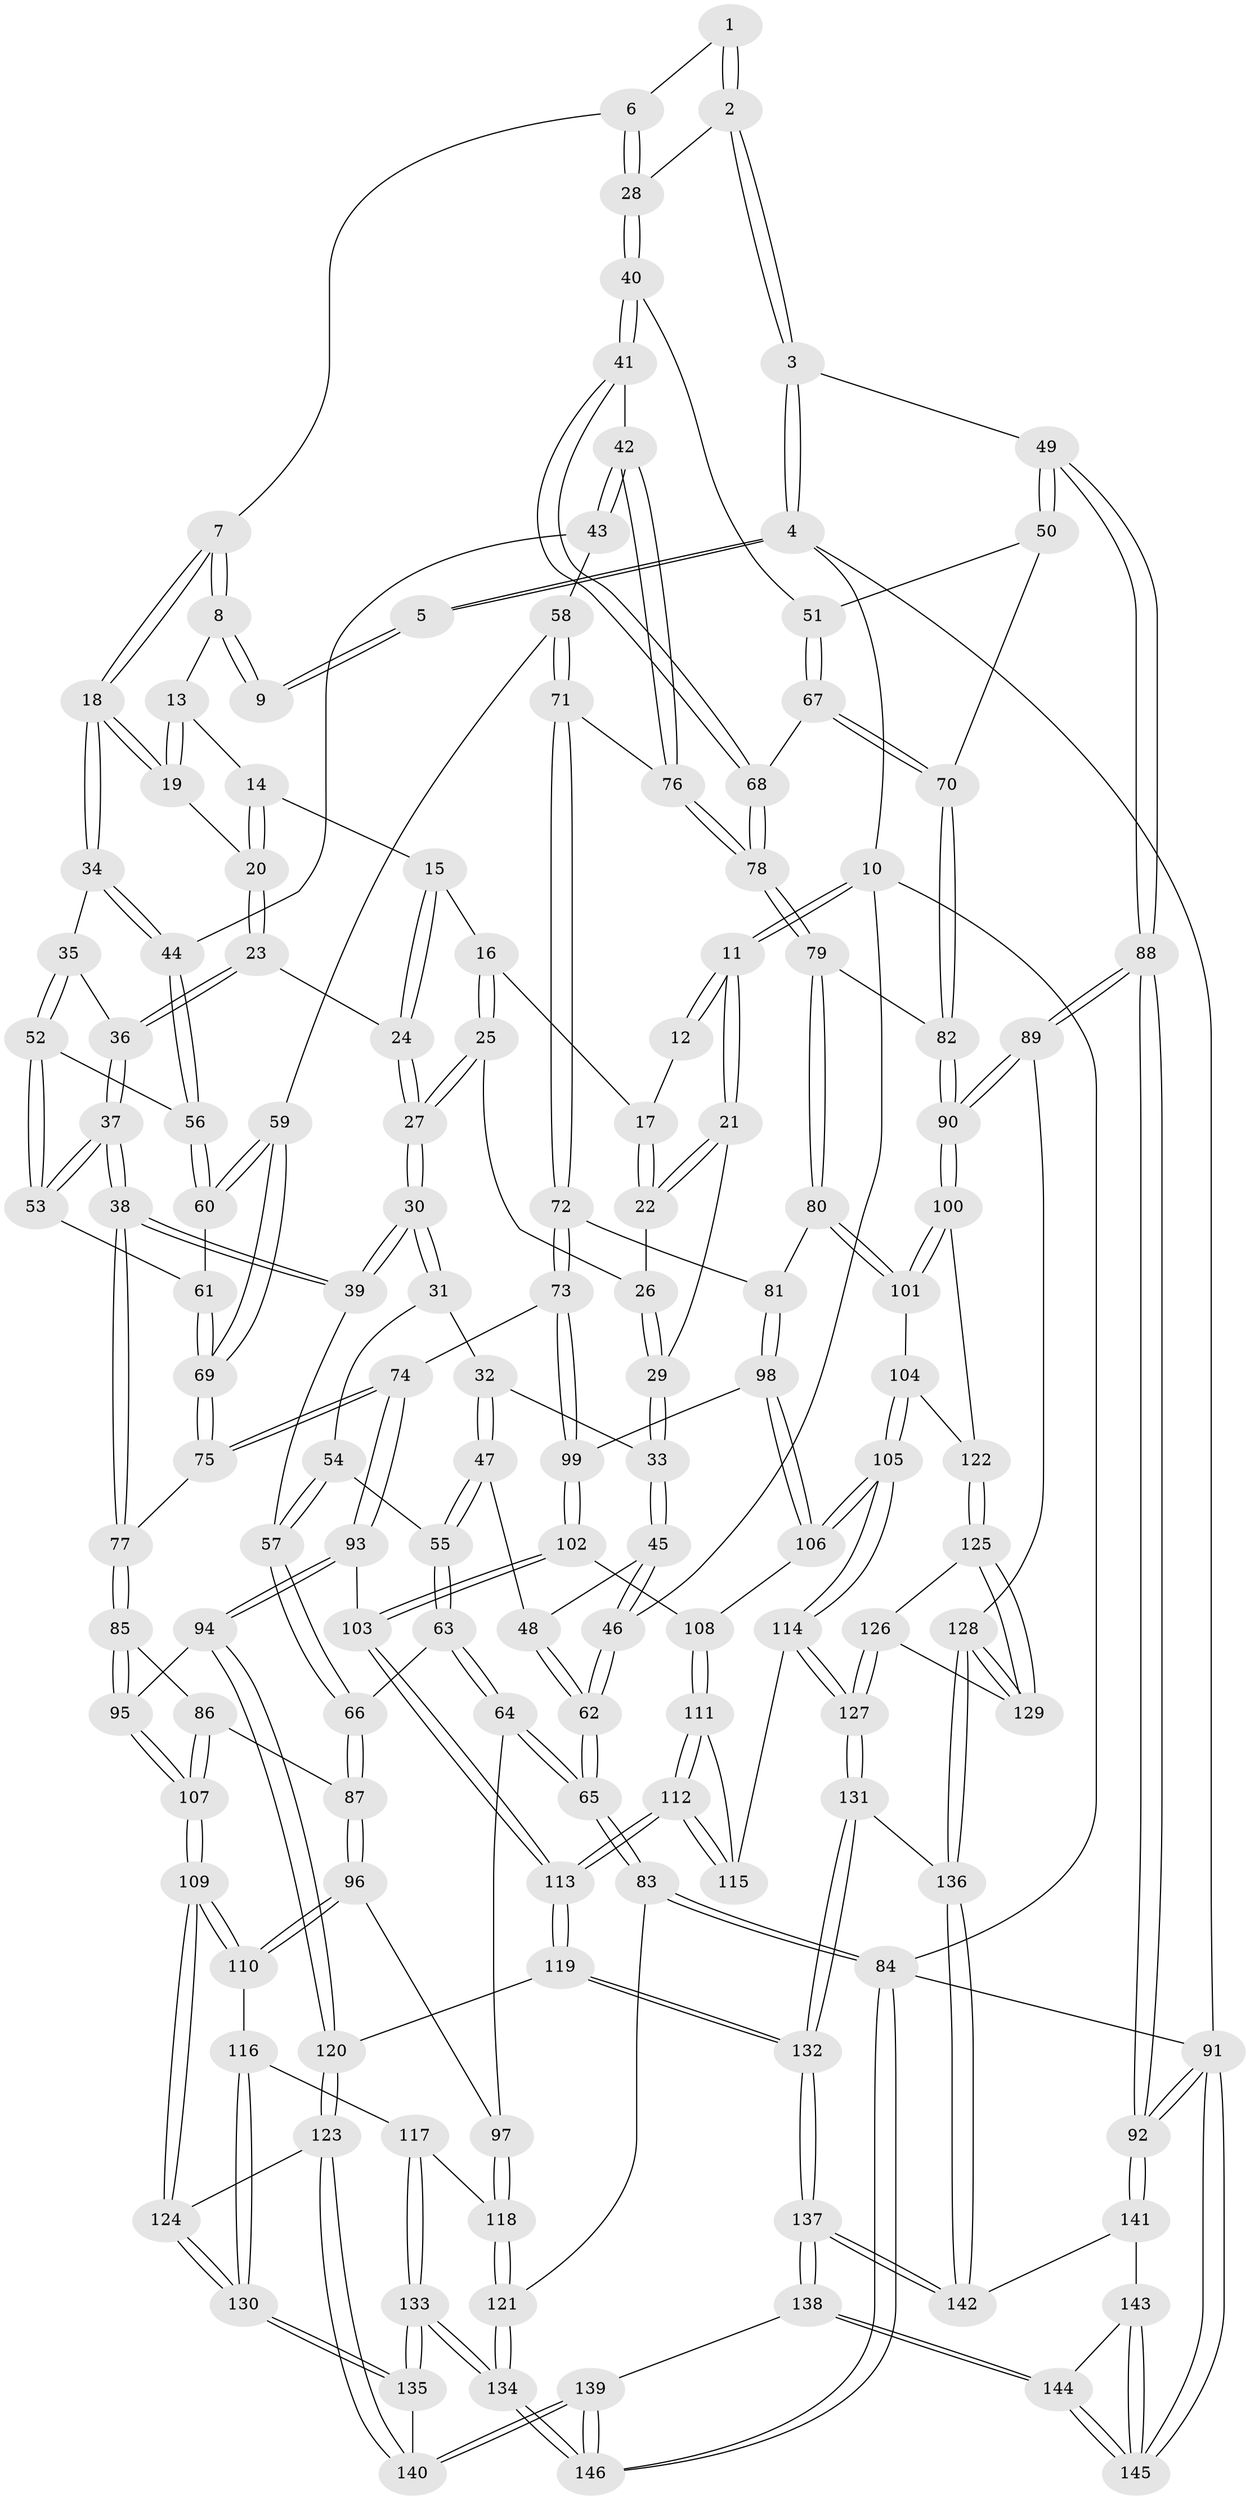 // coarse degree distribution, {4: 0.5068493150684932, 2: 0.0410958904109589, 6: 0.0136986301369863, 3: 0.3972602739726027, 5: 0.0410958904109589}
// Generated by graph-tools (version 1.1) at 2025/38/03/04/25 23:38:37]
// undirected, 146 vertices, 362 edges
graph export_dot {
  node [color=gray90,style=filled];
  1 [pos="+0.7362883687402122+0"];
  2 [pos="+0.8770631116838321+0.12393543151424372"];
  3 [pos="+1+0"];
  4 [pos="+1+0"];
  5 [pos="+0.709743792240712+0"];
  6 [pos="+0.6871430910088832+0.13035675183296597"];
  7 [pos="+0.5750934041204652+0.14688666266164055"];
  8 [pos="+0.45524119202671015+0"];
  9 [pos="+0.45055382379274994+0"];
  10 [pos="+0+0"];
  11 [pos="+0+0"];
  12 [pos="+0.2798918010945319+0"];
  13 [pos="+0.4494866619602215+0"];
  14 [pos="+0.3816641971524517+0.029583680087598197"];
  15 [pos="+0.31826855125133363+0.11586708374976537"];
  16 [pos="+0.2601339489687024+0.11887564947840641"];
  17 [pos="+0.25475701119730654+0.11268719576844644"];
  18 [pos="+0.5470135502597077+0.21462460584447512"];
  19 [pos="+0.4179455284386743+0.19619890800944018"];
  20 [pos="+0.40368890474822666+0.19639743365577592"];
  21 [pos="+0+0"];
  22 [pos="+0.09679536916010574+0.05735103614954452"];
  23 [pos="+0.3639118599889228+0.2084788300908797"];
  24 [pos="+0.35770579619563864+0.20624293027075075"];
  25 [pos="+0.2343215095202552+0.18932097034649142"];
  26 [pos="+0.23037439443926125+0.1895483116468589"];
  27 [pos="+0.27458332305697286+0.23203205538342464"];
  28 [pos="+0.814131903799024+0.19370878707624983"];
  29 [pos="+0.12516480115785417+0.2324437650988846"];
  30 [pos="+0.2553874447602297+0.30471100931569467"];
  31 [pos="+0.18191268306675965+0.29179344648096206"];
  32 [pos="+0.13333426632758322+0.2501170990935896"];
  33 [pos="+0.12524187251377575+0.23969896762591134"];
  34 [pos="+0.54766283668492+0.2199918322825862"];
  35 [pos="+0.45645509810000406+0.2926127662554328"];
  36 [pos="+0.3704336279346726+0.2738434785018459"];
  37 [pos="+0.3275858323662987+0.4157453329920077"];
  38 [pos="+0.32595000379580785+0.41737562514944887"];
  39 [pos="+0.314175400550359+0.41364545852866813"];
  40 [pos="+0.8163788751946658+0.2778740174454052"];
  41 [pos="+0.7939712483360805+0.3231447363085679"];
  42 [pos="+0.7425207589204867+0.34467877944439024"];
  43 [pos="+0.5704467871844316+0.2578926589304213"];
  44 [pos="+0.5629649903794379+0.25096504195802405"];
  45 [pos="+0.06683028039602015+0.29208403823227175"];
  46 [pos="+0+0"];
  47 [pos="+0.1206632969080707+0.3576969374836164"];
  48 [pos="+0.03804793402628169+0.3285783939309439"];
  49 [pos="+1+0.2235616377214065"];
  50 [pos="+1+0.2888018789239161"];
  51 [pos="+0.9821934995130648+0.29457058795593205"];
  52 [pos="+0.42679469101813977+0.343968411783731"];
  53 [pos="+0.40592977564785676+0.3764151494606126"];
  54 [pos="+0.16293203167536285+0.3459468234410137"];
  55 [pos="+0.1296674320857134+0.36663652311919837"];
  56 [pos="+0.5235109690968148+0.3362821070212461"];
  57 [pos="+0.2651129026743601+0.42664344044337793"];
  58 [pos="+0.5917532240661417+0.40417897472710923"];
  59 [pos="+0.5889411404045625+0.4051480723335072"];
  60 [pos="+0.5083430455324585+0.37340906318363803"];
  61 [pos="+0.4997505173705378+0.38317587807573295"];
  62 [pos="+0+0.4520964289027126"];
  63 [pos="+0.1327592529989777+0.48380631049963896"];
  64 [pos="+0+0.5309397824551615"];
  65 [pos="+0+0.5369607000430355"];
  66 [pos="+0.1392882451135392+0.4846120742448284"];
  67 [pos="+0.8914342391025268+0.4435089266015167"];
  68 [pos="+0.8405068922058401+0.3864219115529996"];
  69 [pos="+0.516957919931941+0.4621802420757934"];
  70 [pos="+0.9047795149238852+0.463123130358393"];
  71 [pos="+0.6552922297965567+0.4337507188965194"];
  72 [pos="+0.6309566032851119+0.5431548022767552"];
  73 [pos="+0.6299024285810086+0.5435681900383812"];
  74 [pos="+0.5508020542282553+0.5529181668046078"];
  75 [pos="+0.5073369331309415+0.49787025673867596"];
  76 [pos="+0.7245943748976865+0.3747960427647124"];
  77 [pos="+0.35226618799335274+0.4700309304192838"];
  78 [pos="+0.7609275241007175+0.515698106018751"];
  79 [pos="+0.7642313865858967+0.5513023876689047"];
  80 [pos="+0.7390928401371644+0.5716760671815937"];
  81 [pos="+0.6717875210946272+0.5577721524582228"];
  82 [pos="+0.9225902446523249+0.5220942002760358"];
  83 [pos="+0+0.6724840557006423"];
  84 [pos="+0+1"];
  85 [pos="+0.3495319403078594+0.4922826081997344"];
  86 [pos="+0.2620623222132739+0.603490687909673"];
  87 [pos="+0.2225269892544303+0.6120704123934797"];
  88 [pos="+1+0.6342242484897176"];
  89 [pos="+1+0.6301926658852516"];
  90 [pos="+1+0.6159939614619295"];
  91 [pos="+1+1"];
  92 [pos="+1+0.9457279597335283"];
  93 [pos="+0.514942645468203+0.6174531679505587"];
  94 [pos="+0.44356598001777603+0.6601754692937629"];
  95 [pos="+0.4231266062776352+0.6568229131116146"];
  96 [pos="+0.20475745294612532+0.6421180802534971"];
  97 [pos="+0.17823447808083862+0.6599370077300702"];
  98 [pos="+0.6691475910345203+0.6650732739220069"];
  99 [pos="+0.6301953053887582+0.6311766635074677"];
  100 [pos="+0.901356631719501+0.6669024343923606"];
  101 [pos="+0.7453344414928115+0.5977188571290661"];
  102 [pos="+0.6202102314596248+0.6788039715994588"];
  103 [pos="+0.5781275242265076+0.6878466616526742"];
  104 [pos="+0.7458975459970957+0.6833244727640817"];
  105 [pos="+0.7268595996192588+0.7077636532008886"];
  106 [pos="+0.6738426870988122+0.6823823291101924"];
  107 [pos="+0.3585503812091639+0.6890579720883696"];
  108 [pos="+0.6310598165006417+0.6843487449688743"];
  109 [pos="+0.34482749750296654+0.712237927257454"];
  110 [pos="+0.2669509057950389+0.7211018007191081"];
  111 [pos="+0.6349309820949879+0.7148492673624938"];
  112 [pos="+0.5982949011101102+0.7731180106180507"];
  113 [pos="+0.5694520548976276+0.7936940858902332"];
  114 [pos="+0.7224772437312676+0.7332818103967276"];
  115 [pos="+0.6820879892288917+0.7385988267203597"];
  116 [pos="+0.24491884047201273+0.7501360572063827"];
  117 [pos="+0.16330864470693857+0.7521076437729397"];
  118 [pos="+0.1463703866462617+0.7310572714308257"];
  119 [pos="+0.5691150757178625+0.7943478769185334"];
  120 [pos="+0.5024809381079159+0.8082556342801384"];
  121 [pos="+0+0.7436685307362884"];
  122 [pos="+0.8530641495923843+0.6977910659726336"];
  123 [pos="+0.47703392267733447+0.8397445732498172"];
  124 [pos="+0.3485520138435944+0.7894209690839189"];
  125 [pos="+0.8485560058210377+0.7142981757946493"];
  126 [pos="+0.7633674876441361+0.7944728467306749"];
  127 [pos="+0.7397039896909308+0.7976355043263517"];
  128 [pos="+0.8989563523469712+0.8455999607677595"];
  129 [pos="+0.8567960161420642+0.8094663591708287"];
  130 [pos="+0.28145704875267463+0.8548010302764312"];
  131 [pos="+0.7185451490674954+0.8443143193571653"];
  132 [pos="+0.6931839921636122+0.890150447860582"];
  133 [pos="+0.20205987653378132+0.99758269728632"];
  134 [pos="+0.20093812258766452+0.9993962410440935"];
  135 [pos="+0.22365335266960634+0.9770098678402694"];
  136 [pos="+0.8988558942233892+0.8539039175580907"];
  137 [pos="+0.717901649907067+1"];
  138 [pos="+0.6952562436239641+1"];
  139 [pos="+0.6593433532867108+1"];
  140 [pos="+0.46790263492652445+0.8968253097387658"];
  141 [pos="+0.9715234748522082+0.907871499261159"];
  142 [pos="+0.9000617619723422+0.870773832682236"];
  143 [pos="+0.9611354103373002+0.9384713518592853"];
  144 [pos="+0.7538311646885372+1"];
  145 [pos="+1+1"];
  146 [pos="+0.13837526568335395+1"];
  1 -- 2;
  1 -- 2;
  1 -- 6;
  2 -- 3;
  2 -- 3;
  2 -- 28;
  3 -- 4;
  3 -- 4;
  3 -- 49;
  4 -- 5;
  4 -- 5;
  4 -- 10;
  4 -- 91;
  5 -- 9;
  5 -- 9;
  6 -- 7;
  6 -- 28;
  6 -- 28;
  7 -- 8;
  7 -- 8;
  7 -- 18;
  7 -- 18;
  8 -- 9;
  8 -- 9;
  8 -- 13;
  10 -- 11;
  10 -- 11;
  10 -- 46;
  10 -- 84;
  11 -- 12;
  11 -- 12;
  11 -- 21;
  11 -- 21;
  12 -- 17;
  13 -- 14;
  13 -- 19;
  13 -- 19;
  14 -- 15;
  14 -- 20;
  14 -- 20;
  15 -- 16;
  15 -- 24;
  15 -- 24;
  16 -- 17;
  16 -- 25;
  16 -- 25;
  17 -- 22;
  17 -- 22;
  18 -- 19;
  18 -- 19;
  18 -- 34;
  18 -- 34;
  19 -- 20;
  20 -- 23;
  20 -- 23;
  21 -- 22;
  21 -- 22;
  21 -- 29;
  22 -- 26;
  23 -- 24;
  23 -- 36;
  23 -- 36;
  24 -- 27;
  24 -- 27;
  25 -- 26;
  25 -- 27;
  25 -- 27;
  26 -- 29;
  26 -- 29;
  27 -- 30;
  27 -- 30;
  28 -- 40;
  28 -- 40;
  29 -- 33;
  29 -- 33;
  30 -- 31;
  30 -- 31;
  30 -- 39;
  30 -- 39;
  31 -- 32;
  31 -- 54;
  32 -- 33;
  32 -- 47;
  32 -- 47;
  33 -- 45;
  33 -- 45;
  34 -- 35;
  34 -- 44;
  34 -- 44;
  35 -- 36;
  35 -- 52;
  35 -- 52;
  36 -- 37;
  36 -- 37;
  37 -- 38;
  37 -- 38;
  37 -- 53;
  37 -- 53;
  38 -- 39;
  38 -- 39;
  38 -- 77;
  38 -- 77;
  39 -- 57;
  40 -- 41;
  40 -- 41;
  40 -- 51;
  41 -- 42;
  41 -- 68;
  41 -- 68;
  42 -- 43;
  42 -- 43;
  42 -- 76;
  42 -- 76;
  43 -- 44;
  43 -- 58;
  44 -- 56;
  44 -- 56;
  45 -- 46;
  45 -- 46;
  45 -- 48;
  46 -- 62;
  46 -- 62;
  47 -- 48;
  47 -- 55;
  47 -- 55;
  48 -- 62;
  48 -- 62;
  49 -- 50;
  49 -- 50;
  49 -- 88;
  49 -- 88;
  50 -- 51;
  50 -- 70;
  51 -- 67;
  51 -- 67;
  52 -- 53;
  52 -- 53;
  52 -- 56;
  53 -- 61;
  54 -- 55;
  54 -- 57;
  54 -- 57;
  55 -- 63;
  55 -- 63;
  56 -- 60;
  56 -- 60;
  57 -- 66;
  57 -- 66;
  58 -- 59;
  58 -- 71;
  58 -- 71;
  59 -- 60;
  59 -- 60;
  59 -- 69;
  59 -- 69;
  60 -- 61;
  61 -- 69;
  61 -- 69;
  62 -- 65;
  62 -- 65;
  63 -- 64;
  63 -- 64;
  63 -- 66;
  64 -- 65;
  64 -- 65;
  64 -- 97;
  65 -- 83;
  65 -- 83;
  66 -- 87;
  66 -- 87;
  67 -- 68;
  67 -- 70;
  67 -- 70;
  68 -- 78;
  68 -- 78;
  69 -- 75;
  69 -- 75;
  70 -- 82;
  70 -- 82;
  71 -- 72;
  71 -- 72;
  71 -- 76;
  72 -- 73;
  72 -- 73;
  72 -- 81;
  73 -- 74;
  73 -- 99;
  73 -- 99;
  74 -- 75;
  74 -- 75;
  74 -- 93;
  74 -- 93;
  75 -- 77;
  76 -- 78;
  76 -- 78;
  77 -- 85;
  77 -- 85;
  78 -- 79;
  78 -- 79;
  79 -- 80;
  79 -- 80;
  79 -- 82;
  80 -- 81;
  80 -- 101;
  80 -- 101;
  81 -- 98;
  81 -- 98;
  82 -- 90;
  82 -- 90;
  83 -- 84;
  83 -- 84;
  83 -- 121;
  84 -- 146;
  84 -- 146;
  84 -- 91;
  85 -- 86;
  85 -- 95;
  85 -- 95;
  86 -- 87;
  86 -- 107;
  86 -- 107;
  87 -- 96;
  87 -- 96;
  88 -- 89;
  88 -- 89;
  88 -- 92;
  88 -- 92;
  89 -- 90;
  89 -- 90;
  89 -- 128;
  90 -- 100;
  90 -- 100;
  91 -- 92;
  91 -- 92;
  91 -- 145;
  91 -- 145;
  92 -- 141;
  92 -- 141;
  93 -- 94;
  93 -- 94;
  93 -- 103;
  94 -- 95;
  94 -- 120;
  94 -- 120;
  95 -- 107;
  95 -- 107;
  96 -- 97;
  96 -- 110;
  96 -- 110;
  97 -- 118;
  97 -- 118;
  98 -- 99;
  98 -- 106;
  98 -- 106;
  99 -- 102;
  99 -- 102;
  100 -- 101;
  100 -- 101;
  100 -- 122;
  101 -- 104;
  102 -- 103;
  102 -- 103;
  102 -- 108;
  103 -- 113;
  103 -- 113;
  104 -- 105;
  104 -- 105;
  104 -- 122;
  105 -- 106;
  105 -- 106;
  105 -- 114;
  105 -- 114;
  106 -- 108;
  107 -- 109;
  107 -- 109;
  108 -- 111;
  108 -- 111;
  109 -- 110;
  109 -- 110;
  109 -- 124;
  109 -- 124;
  110 -- 116;
  111 -- 112;
  111 -- 112;
  111 -- 115;
  112 -- 113;
  112 -- 113;
  112 -- 115;
  112 -- 115;
  113 -- 119;
  113 -- 119;
  114 -- 115;
  114 -- 127;
  114 -- 127;
  116 -- 117;
  116 -- 130;
  116 -- 130;
  117 -- 118;
  117 -- 133;
  117 -- 133;
  118 -- 121;
  118 -- 121;
  119 -- 120;
  119 -- 132;
  119 -- 132;
  120 -- 123;
  120 -- 123;
  121 -- 134;
  121 -- 134;
  122 -- 125;
  122 -- 125;
  123 -- 124;
  123 -- 140;
  123 -- 140;
  124 -- 130;
  124 -- 130;
  125 -- 126;
  125 -- 129;
  125 -- 129;
  126 -- 127;
  126 -- 127;
  126 -- 129;
  127 -- 131;
  127 -- 131;
  128 -- 129;
  128 -- 129;
  128 -- 136;
  128 -- 136;
  130 -- 135;
  130 -- 135;
  131 -- 132;
  131 -- 132;
  131 -- 136;
  132 -- 137;
  132 -- 137;
  133 -- 134;
  133 -- 134;
  133 -- 135;
  133 -- 135;
  134 -- 146;
  134 -- 146;
  135 -- 140;
  136 -- 142;
  136 -- 142;
  137 -- 138;
  137 -- 138;
  137 -- 142;
  137 -- 142;
  138 -- 139;
  138 -- 144;
  138 -- 144;
  139 -- 140;
  139 -- 140;
  139 -- 146;
  139 -- 146;
  141 -- 142;
  141 -- 143;
  143 -- 144;
  143 -- 145;
  143 -- 145;
  144 -- 145;
  144 -- 145;
}
